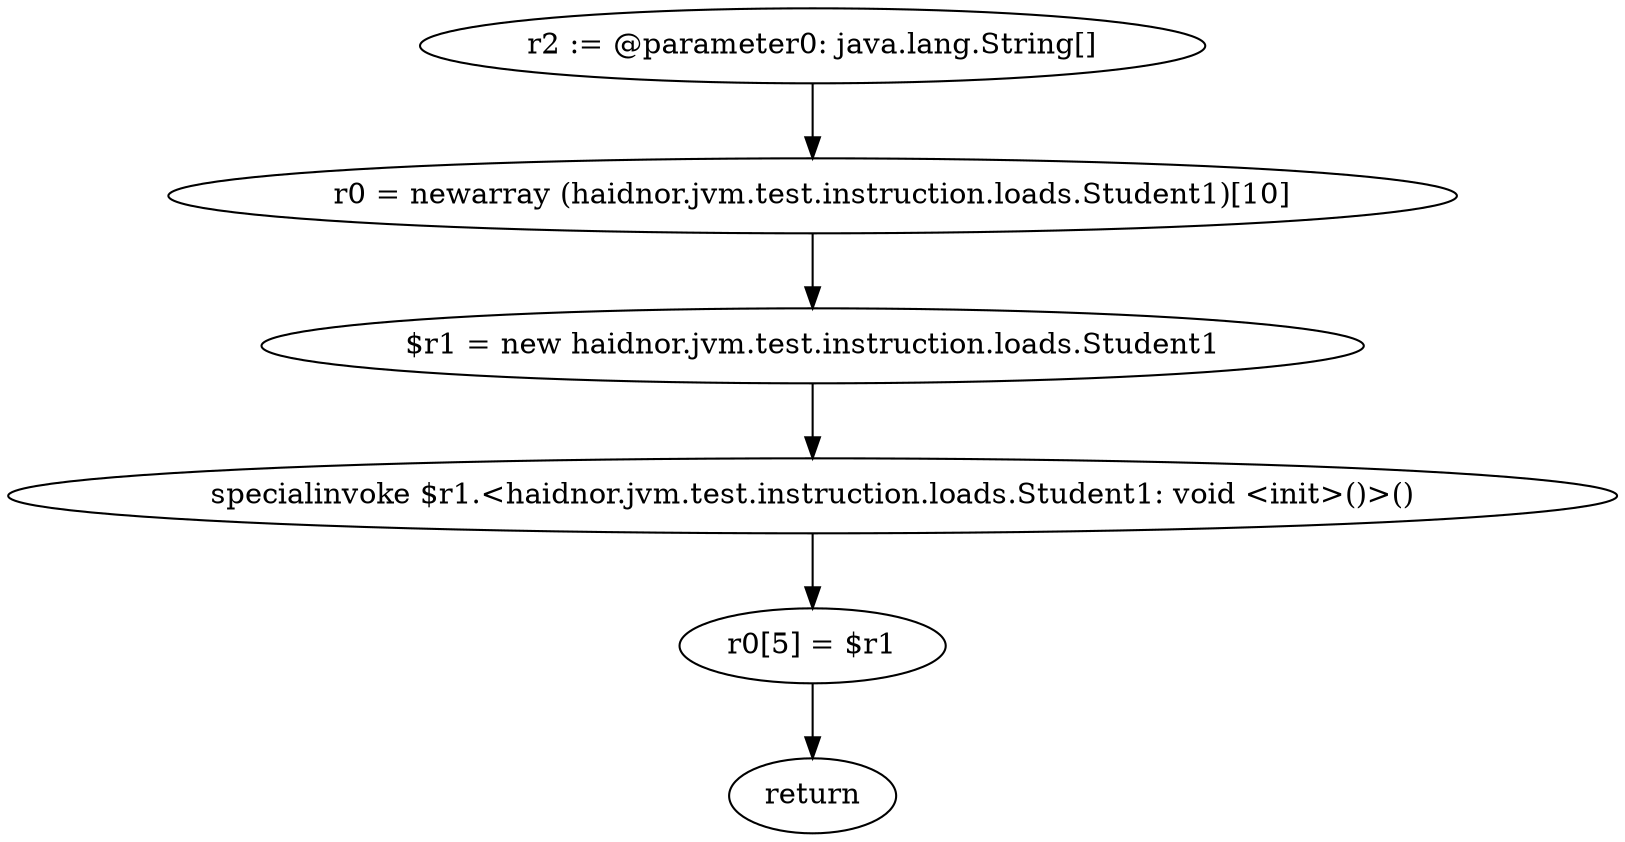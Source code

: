 digraph "unitGraph" {
    "r2 := @parameter0: java.lang.String[]"
    "r0 = newarray (haidnor.jvm.test.instruction.loads.Student1)[10]"
    "$r1 = new haidnor.jvm.test.instruction.loads.Student1"
    "specialinvoke $r1.<haidnor.jvm.test.instruction.loads.Student1: void <init>()>()"
    "r0[5] = $r1"
    "return"
    "r2 := @parameter0: java.lang.String[]"->"r0 = newarray (haidnor.jvm.test.instruction.loads.Student1)[10]";
    "r0 = newarray (haidnor.jvm.test.instruction.loads.Student1)[10]"->"$r1 = new haidnor.jvm.test.instruction.loads.Student1";
    "$r1 = new haidnor.jvm.test.instruction.loads.Student1"->"specialinvoke $r1.<haidnor.jvm.test.instruction.loads.Student1: void <init>()>()";
    "specialinvoke $r1.<haidnor.jvm.test.instruction.loads.Student1: void <init>()>()"->"r0[5] = $r1";
    "r0[5] = $r1"->"return";
}
